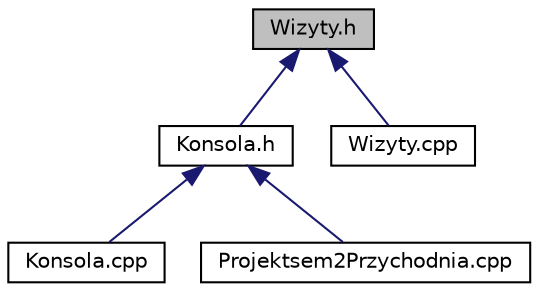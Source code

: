 digraph "Wizyty.h"
{
 // LATEX_PDF_SIZE
  edge [fontname="Helvetica",fontsize="10",labelfontname="Helvetica",labelfontsize="10"];
  node [fontname="Helvetica",fontsize="10",shape=record];
  Node1 [label="Wizyty.h",height=0.2,width=0.4,color="black", fillcolor="grey75", style="filled", fontcolor="black",tooltip=" "];
  Node1 -> Node2 [dir="back",color="midnightblue",fontsize="10",style="solid",fontname="Helvetica"];
  Node2 [label="Konsola.h",height=0.2,width=0.4,color="black", fillcolor="white", style="filled",URL="$_konsola_8h.html",tooltip=" "];
  Node2 -> Node3 [dir="back",color="midnightblue",fontsize="10",style="solid",fontname="Helvetica"];
  Node3 [label="Konsola.cpp",height=0.2,width=0.4,color="black", fillcolor="white", style="filled",URL="$_konsola_8cpp.html",tooltip=" "];
  Node2 -> Node4 [dir="back",color="midnightblue",fontsize="10",style="solid",fontname="Helvetica"];
  Node4 [label="Projektsem2Przychodnia.cpp",height=0.2,width=0.4,color="black", fillcolor="white", style="filled",URL="$_projektsem2_przychodnia_8cpp.html",tooltip=" "];
  Node1 -> Node5 [dir="back",color="midnightblue",fontsize="10",style="solid",fontname="Helvetica"];
  Node5 [label="Wizyty.cpp",height=0.2,width=0.4,color="black", fillcolor="white", style="filled",URL="$_wizyty_8cpp.html",tooltip=" "];
}
